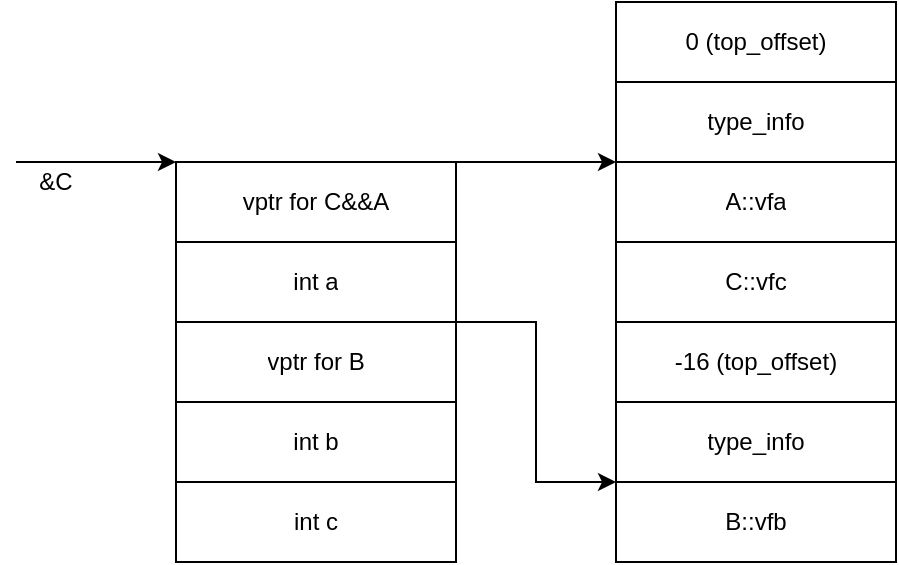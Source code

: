 <mxfile version="13.8.8" type="github" pages="2">
  <diagram id="C5RBs43oDa-KdzZeNtuy" name="Page-1">
    <mxGraphModel dx="780" dy="752" grid="1" gridSize="10" guides="1" tooltips="1" connect="1" arrows="1" fold="1" page="1" pageScale="1" pageWidth="827" pageHeight="1169" math="0" shadow="0">
      <root>
        <mxCell id="WIyWlLk6GJQsqaUBKTNV-0" />
        <mxCell id="WIyWlLk6GJQsqaUBKTNV-1" parent="WIyWlLk6GJQsqaUBKTNV-0" />
        <mxCell id="y89lDDbyIAxUnuFR2dNN-3" value="" style="endArrow=classic;html=1;entryX=0;entryY=0;entryDx=0;entryDy=0;" parent="WIyWlLk6GJQsqaUBKTNV-1" edge="1">
          <mxGeometry width="50" height="50" relative="1" as="geometry">
            <mxPoint x="80" y="160" as="sourcePoint" />
            <mxPoint x="160" y="160" as="targetPoint" />
          </mxGeometry>
        </mxCell>
        <mxCell id="y89lDDbyIAxUnuFR2dNN-4" value="&amp;amp;C" style="text;html=1;strokeColor=none;fillColor=none;align=center;verticalAlign=middle;whiteSpace=wrap;rounded=0;" parent="WIyWlLk6GJQsqaUBKTNV-1" vertex="1">
          <mxGeometry x="80" y="160" width="40" height="20" as="geometry" />
        </mxCell>
        <mxCell id="y89lDDbyIAxUnuFR2dNN-9" value="" style="endArrow=classic;html=1;entryX=0;entryY=0;entryDx=0;entryDy=0;" parent="WIyWlLk6GJQsqaUBKTNV-1" edge="1">
          <mxGeometry width="50" height="50" relative="1" as="geometry">
            <mxPoint x="300" y="160" as="sourcePoint" />
            <mxPoint x="380" y="160" as="targetPoint" />
          </mxGeometry>
        </mxCell>
        <mxCell id="y89lDDbyIAxUnuFR2dNN-24" value="" style="shape=table;html=1;whiteSpace=wrap;startSize=0;container=1;collapsible=0;childLayout=tableLayout;" parent="WIyWlLk6GJQsqaUBKTNV-1" vertex="1">
          <mxGeometry x="160" y="160" width="140" height="200" as="geometry" />
        </mxCell>
        <mxCell id="y89lDDbyIAxUnuFR2dNN-25" value="" style="shape=partialRectangle;html=1;whiteSpace=wrap;collapsible=0;dropTarget=0;pointerEvents=0;fillColor=none;top=0;left=0;bottom=0;right=0;points=[[0,0.5],[1,0.5]];portConstraint=eastwest;" parent="y89lDDbyIAxUnuFR2dNN-24" vertex="1">
          <mxGeometry width="140" height="40" as="geometry" />
        </mxCell>
        <mxCell id="y89lDDbyIAxUnuFR2dNN-26" value="&lt;span&gt;vptr for C&amp;amp;&amp;amp;A&lt;/span&gt;" style="shape=partialRectangle;html=1;whiteSpace=wrap;connectable=0;overflow=hidden;fillColor=none;top=0;left=0;bottom=0;right=0;" parent="y89lDDbyIAxUnuFR2dNN-25" vertex="1">
          <mxGeometry width="140" height="40" as="geometry" />
        </mxCell>
        <mxCell id="y89lDDbyIAxUnuFR2dNN-27" value="" style="shape=partialRectangle;html=1;whiteSpace=wrap;collapsible=0;dropTarget=0;pointerEvents=0;fillColor=none;top=0;left=0;bottom=0;right=0;points=[[0,0.5],[1,0.5]];portConstraint=eastwest;" parent="y89lDDbyIAxUnuFR2dNN-24" vertex="1">
          <mxGeometry y="40" width="140" height="40" as="geometry" />
        </mxCell>
        <mxCell id="y89lDDbyIAxUnuFR2dNN-28" value="&lt;span&gt;int a&lt;/span&gt;" style="shape=partialRectangle;html=1;whiteSpace=wrap;connectable=0;overflow=hidden;fillColor=none;top=0;left=0;bottom=0;right=0;" parent="y89lDDbyIAxUnuFR2dNN-27" vertex="1">
          <mxGeometry width="140" height="40" as="geometry" />
        </mxCell>
        <mxCell id="y89lDDbyIAxUnuFR2dNN-29" value="" style="shape=partialRectangle;html=1;whiteSpace=wrap;collapsible=0;dropTarget=0;pointerEvents=0;fillColor=none;top=0;left=0;bottom=0;right=0;points=[[0,0.5],[1,0.5]];portConstraint=eastwest;" parent="y89lDDbyIAxUnuFR2dNN-24" vertex="1">
          <mxGeometry y="80" width="140" height="40" as="geometry" />
        </mxCell>
        <mxCell id="y89lDDbyIAxUnuFR2dNN-30" value="vptr for B" style="shape=partialRectangle;html=1;whiteSpace=wrap;connectable=0;overflow=hidden;fillColor=none;top=0;left=0;bottom=0;right=0;" parent="y89lDDbyIAxUnuFR2dNN-29" vertex="1">
          <mxGeometry width="140" height="40" as="geometry" />
        </mxCell>
        <mxCell id="y89lDDbyIAxUnuFR2dNN-31" value="" style="shape=partialRectangle;html=1;whiteSpace=wrap;collapsible=0;dropTarget=0;pointerEvents=0;fillColor=none;top=0;left=0;bottom=0;right=0;points=[[0,0.5],[1,0.5]];portConstraint=eastwest;" parent="y89lDDbyIAxUnuFR2dNN-24" vertex="1">
          <mxGeometry y="120" width="140" height="40" as="geometry" />
        </mxCell>
        <mxCell id="y89lDDbyIAxUnuFR2dNN-32" value="int b" style="shape=partialRectangle;html=1;whiteSpace=wrap;connectable=0;overflow=hidden;fillColor=none;top=0;left=0;bottom=0;right=0;" parent="y89lDDbyIAxUnuFR2dNN-31" vertex="1">
          <mxGeometry width="140" height="40" as="geometry" />
        </mxCell>
        <mxCell id="y89lDDbyIAxUnuFR2dNN-33" value="" style="shape=partialRectangle;html=1;whiteSpace=wrap;collapsible=0;dropTarget=0;pointerEvents=0;fillColor=none;top=0;left=0;bottom=0;right=0;points=[[0,0.5],[1,0.5]];portConstraint=eastwest;" parent="y89lDDbyIAxUnuFR2dNN-24" vertex="1">
          <mxGeometry y="160" width="140" height="40" as="geometry" />
        </mxCell>
        <mxCell id="y89lDDbyIAxUnuFR2dNN-34" value="int c" style="shape=partialRectangle;html=1;whiteSpace=wrap;connectable=0;overflow=hidden;fillColor=none;top=0;left=0;bottom=0;right=0;" parent="y89lDDbyIAxUnuFR2dNN-33" vertex="1">
          <mxGeometry width="140" height="40" as="geometry" />
        </mxCell>
        <mxCell id="y89lDDbyIAxUnuFR2dNN-35" value="" style="shape=table;html=1;whiteSpace=wrap;startSize=0;container=1;collapsible=0;childLayout=tableLayout;" parent="WIyWlLk6GJQsqaUBKTNV-1" vertex="1">
          <mxGeometry x="380" y="80" width="140" height="280" as="geometry" />
        </mxCell>
        <mxCell id="y89lDDbyIAxUnuFR2dNN-36" value="" style="shape=partialRectangle;html=1;whiteSpace=wrap;collapsible=0;dropTarget=0;pointerEvents=0;fillColor=none;top=0;left=0;bottom=0;right=0;points=[[0,0.5],[1,0.5]];portConstraint=eastwest;" parent="y89lDDbyIAxUnuFR2dNN-35" vertex="1">
          <mxGeometry width="140" height="40" as="geometry" />
        </mxCell>
        <mxCell id="y89lDDbyIAxUnuFR2dNN-37" value="0 (top_offset)" style="shape=partialRectangle;html=1;whiteSpace=wrap;connectable=0;overflow=hidden;fillColor=none;top=0;left=0;bottom=0;right=0;" parent="y89lDDbyIAxUnuFR2dNN-36" vertex="1">
          <mxGeometry width="140" height="40" as="geometry" />
        </mxCell>
        <mxCell id="y89lDDbyIAxUnuFR2dNN-38" value="" style="shape=partialRectangle;html=1;whiteSpace=wrap;collapsible=0;dropTarget=0;pointerEvents=0;fillColor=none;top=0;left=0;bottom=0;right=0;points=[[0,0.5],[1,0.5]];portConstraint=eastwest;" parent="y89lDDbyIAxUnuFR2dNN-35" vertex="1">
          <mxGeometry y="40" width="140" height="40" as="geometry" />
        </mxCell>
        <mxCell id="y89lDDbyIAxUnuFR2dNN-39" value="type_info" style="shape=partialRectangle;html=1;whiteSpace=wrap;connectable=0;overflow=hidden;fillColor=none;top=0;left=0;bottom=0;right=0;" parent="y89lDDbyIAxUnuFR2dNN-38" vertex="1">
          <mxGeometry width="140" height="40" as="geometry" />
        </mxCell>
        <mxCell id="y89lDDbyIAxUnuFR2dNN-40" value="" style="shape=partialRectangle;html=1;whiteSpace=wrap;collapsible=0;dropTarget=0;pointerEvents=0;fillColor=none;top=0;left=0;bottom=0;right=0;points=[[0,0.5],[1,0.5]];portConstraint=eastwest;" parent="y89lDDbyIAxUnuFR2dNN-35" vertex="1">
          <mxGeometry y="80" width="140" height="40" as="geometry" />
        </mxCell>
        <mxCell id="y89lDDbyIAxUnuFR2dNN-41" value="A::vfa" style="shape=partialRectangle;html=1;whiteSpace=wrap;connectable=0;overflow=hidden;fillColor=none;top=0;left=0;bottom=0;right=0;" parent="y89lDDbyIAxUnuFR2dNN-40" vertex="1">
          <mxGeometry width="140" height="40" as="geometry" />
        </mxCell>
        <mxCell id="y89lDDbyIAxUnuFR2dNN-42" value="" style="shape=partialRectangle;html=1;whiteSpace=wrap;collapsible=0;dropTarget=0;pointerEvents=0;fillColor=none;top=0;left=0;bottom=0;right=0;points=[[0,0.5],[1,0.5]];portConstraint=eastwest;" parent="y89lDDbyIAxUnuFR2dNN-35" vertex="1">
          <mxGeometry y="120" width="140" height="40" as="geometry" />
        </mxCell>
        <mxCell id="y89lDDbyIAxUnuFR2dNN-43" value="C::vfc" style="shape=partialRectangle;html=1;whiteSpace=wrap;connectable=0;overflow=hidden;fillColor=none;top=0;left=0;bottom=0;right=0;" parent="y89lDDbyIAxUnuFR2dNN-42" vertex="1">
          <mxGeometry width="140" height="40" as="geometry" />
        </mxCell>
        <mxCell id="y89lDDbyIAxUnuFR2dNN-44" value="" style="shape=partialRectangle;html=1;whiteSpace=wrap;collapsible=0;dropTarget=0;pointerEvents=0;fillColor=none;top=0;left=0;bottom=0;right=0;points=[[0,0.5],[1,0.5]];portConstraint=eastwest;" parent="y89lDDbyIAxUnuFR2dNN-35" vertex="1">
          <mxGeometry y="160" width="140" height="40" as="geometry" />
        </mxCell>
        <mxCell id="y89lDDbyIAxUnuFR2dNN-45" value="-16 (top_offset)" style="shape=partialRectangle;html=1;whiteSpace=wrap;connectable=0;overflow=hidden;fillColor=none;top=0;left=0;bottom=0;right=0;" parent="y89lDDbyIAxUnuFR2dNN-44" vertex="1">
          <mxGeometry width="140" height="40" as="geometry" />
        </mxCell>
        <mxCell id="y89lDDbyIAxUnuFR2dNN-46" value="" style="shape=partialRectangle;html=1;whiteSpace=wrap;collapsible=0;dropTarget=0;pointerEvents=0;fillColor=none;top=0;left=0;bottom=0;right=0;points=[[0,0.5],[1,0.5]];portConstraint=eastwest;" parent="y89lDDbyIAxUnuFR2dNN-35" vertex="1">
          <mxGeometry y="200" width="140" height="40" as="geometry" />
        </mxCell>
        <mxCell id="y89lDDbyIAxUnuFR2dNN-47" value="type_info" style="shape=partialRectangle;html=1;whiteSpace=wrap;connectable=0;overflow=hidden;fillColor=none;top=0;left=0;bottom=0;right=0;" parent="y89lDDbyIAxUnuFR2dNN-46" vertex="1">
          <mxGeometry width="140" height="40" as="geometry" />
        </mxCell>
        <mxCell id="y89lDDbyIAxUnuFR2dNN-48" value="" style="shape=partialRectangle;html=1;whiteSpace=wrap;collapsible=0;dropTarget=0;pointerEvents=0;fillColor=none;top=0;left=0;bottom=0;right=0;points=[[0,0.5],[1,0.5]];portConstraint=eastwest;" parent="y89lDDbyIAxUnuFR2dNN-35" vertex="1">
          <mxGeometry y="240" width="140" height="40" as="geometry" />
        </mxCell>
        <mxCell id="y89lDDbyIAxUnuFR2dNN-49" value="B::vfb" style="shape=partialRectangle;html=1;whiteSpace=wrap;connectable=0;overflow=hidden;fillColor=none;top=0;left=0;bottom=0;right=0;" parent="y89lDDbyIAxUnuFR2dNN-48" vertex="1">
          <mxGeometry width="140" height="40" as="geometry" />
        </mxCell>
        <mxCell id="y89lDDbyIAxUnuFR2dNN-50" style="edgeStyle=orthogonalEdgeStyle;rounded=0;orthogonalLoop=1;jettySize=auto;html=1;" parent="WIyWlLk6GJQsqaUBKTNV-1" edge="1">
          <mxGeometry relative="1" as="geometry">
            <mxPoint x="380" y="320" as="targetPoint" />
            <Array as="points">
              <mxPoint x="300" y="240" />
              <mxPoint x="340" y="240" />
              <mxPoint x="340" y="320" />
              <mxPoint x="380" y="320" />
            </Array>
            <mxPoint x="300" y="240" as="sourcePoint" />
          </mxGeometry>
        </mxCell>
      </root>
    </mxGraphModel>
  </diagram>
  <diagram id="XkPAOWIO8l7YvOXpCbVt" name="Page-2">
    <mxGraphModel dx="780" dy="752" grid="1" gridSize="10" guides="1" tooltips="1" connect="1" arrows="1" fold="1" page="1" pageScale="1" pageWidth="850" pageHeight="1100" math="0" shadow="0">
      <root>
        <mxCell id="dKDHYjcSmhclD4qIwfsD-0" />
        <mxCell id="dKDHYjcSmhclD4qIwfsD-1" parent="dKDHYjcSmhclD4qIwfsD-0" />
        <mxCell id="JhyzTTC5hSeloBepiJR5-0" value="" style="endArrow=classic;html=1;entryX=0;entryY=0;entryDx=0;entryDy=0;" edge="1" parent="dKDHYjcSmhclD4qIwfsD-1">
          <mxGeometry width="50" height="50" relative="1" as="geometry">
            <mxPoint x="80" y="160" as="sourcePoint" />
            <mxPoint x="160" y="160" as="targetPoint" />
          </mxGeometry>
        </mxCell>
        <mxCell id="JhyzTTC5hSeloBepiJR5-1" value="&amp;amp;D" style="text;html=1;strokeColor=none;fillColor=none;align=center;verticalAlign=middle;whiteSpace=wrap;rounded=0;" vertex="1" parent="dKDHYjcSmhclD4qIwfsD-1">
          <mxGeometry x="80" y="160" width="40" height="20" as="geometry" />
        </mxCell>
        <mxCell id="JhyzTTC5hSeloBepiJR5-2" value="" style="endArrow=classic;html=1;entryX=0;entryY=0;entryDx=0;entryDy=0;" edge="1" parent="dKDHYjcSmhclD4qIwfsD-1">
          <mxGeometry width="50" height="50" relative="1" as="geometry">
            <mxPoint x="300" y="160" as="sourcePoint" />
            <mxPoint x="380" y="160" as="targetPoint" />
          </mxGeometry>
        </mxCell>
        <mxCell id="JhyzTTC5hSeloBepiJR5-30" value="" style="shape=table;html=1;whiteSpace=wrap;startSize=0;container=1;collapsible=0;childLayout=tableLayout;" vertex="1" parent="dKDHYjcSmhclD4qIwfsD-1">
          <mxGeometry x="160" y="160" width="140" height="280" as="geometry" />
        </mxCell>
        <mxCell id="JhyzTTC5hSeloBepiJR5-31" value="" style="shape=partialRectangle;html=1;whiteSpace=wrap;collapsible=0;dropTarget=0;pointerEvents=0;fillColor=none;top=0;left=0;bottom=0;right=0;points=[[0,0.5],[1,0.5]];portConstraint=eastwest;" vertex="1" parent="JhyzTTC5hSeloBepiJR5-30">
          <mxGeometry width="140" height="40" as="geometry" />
        </mxCell>
        <mxCell id="JhyzTTC5hSeloBepiJR5-32" value="vptr for B&amp;amp;&amp;amp;D" style="shape=partialRectangle;html=1;whiteSpace=wrap;connectable=0;overflow=hidden;fillColor=none;top=0;left=0;bottom=0;right=0;" vertex="1" parent="JhyzTTC5hSeloBepiJR5-31">
          <mxGeometry width="140" height="40" as="geometry" />
        </mxCell>
        <mxCell id="JhyzTTC5hSeloBepiJR5-33" value="" style="shape=partialRectangle;html=1;whiteSpace=wrap;collapsible=0;dropTarget=0;pointerEvents=0;fillColor=none;top=0;left=0;bottom=0;right=0;points=[[0,0.5],[1,0.5]];portConstraint=eastwest;" vertex="1" parent="JhyzTTC5hSeloBepiJR5-30">
          <mxGeometry y="40" width="140" height="40" as="geometry" />
        </mxCell>
        <mxCell id="JhyzTTC5hSeloBepiJR5-34" value="int b" style="shape=partialRectangle;html=1;whiteSpace=wrap;connectable=0;overflow=hidden;fillColor=none;top=0;left=0;bottom=0;right=0;" vertex="1" parent="JhyzTTC5hSeloBepiJR5-33">
          <mxGeometry width="140" height="40" as="geometry" />
        </mxCell>
        <mxCell id="JhyzTTC5hSeloBepiJR5-35" value="" style="shape=partialRectangle;html=1;whiteSpace=wrap;collapsible=0;dropTarget=0;pointerEvents=0;fillColor=none;top=0;left=0;bottom=0;right=0;points=[[0,0.5],[1,0.5]];portConstraint=eastwest;" vertex="1" parent="JhyzTTC5hSeloBepiJR5-30">
          <mxGeometry y="80" width="140" height="40" as="geometry" />
        </mxCell>
        <mxCell id="JhyzTTC5hSeloBepiJR5-36" value="vptr for C" style="shape=partialRectangle;html=1;whiteSpace=wrap;connectable=0;overflow=hidden;fillColor=none;top=0;left=0;bottom=0;right=0;" vertex="1" parent="JhyzTTC5hSeloBepiJR5-35">
          <mxGeometry width="140" height="40" as="geometry" />
        </mxCell>
        <mxCell id="JhyzTTC5hSeloBepiJR5-37" value="" style="shape=partialRectangle;html=1;whiteSpace=wrap;collapsible=0;dropTarget=0;pointerEvents=0;fillColor=none;top=0;left=0;bottom=0;right=0;points=[[0,0.5],[1,0.5]];portConstraint=eastwest;" vertex="1" parent="JhyzTTC5hSeloBepiJR5-30">
          <mxGeometry y="120" width="140" height="40" as="geometry" />
        </mxCell>
        <mxCell id="JhyzTTC5hSeloBepiJR5-38" value="int c" style="shape=partialRectangle;html=1;whiteSpace=wrap;connectable=0;overflow=hidden;fillColor=none;top=0;left=0;bottom=0;right=0;" vertex="1" parent="JhyzTTC5hSeloBepiJR5-37">
          <mxGeometry width="140" height="40" as="geometry" />
        </mxCell>
        <mxCell id="JhyzTTC5hSeloBepiJR5-39" value="" style="shape=partialRectangle;html=1;whiteSpace=wrap;collapsible=0;dropTarget=0;pointerEvents=0;fillColor=none;top=0;left=0;bottom=0;right=0;points=[[0,0.5],[1,0.5]];portConstraint=eastwest;" vertex="1" parent="JhyzTTC5hSeloBepiJR5-30">
          <mxGeometry y="160" width="140" height="40" as="geometry" />
        </mxCell>
        <mxCell id="JhyzTTC5hSeloBepiJR5-40" value="int d" style="shape=partialRectangle;html=1;whiteSpace=wrap;connectable=0;overflow=hidden;fillColor=none;top=0;left=0;bottom=0;right=0;" vertex="1" parent="JhyzTTC5hSeloBepiJR5-39">
          <mxGeometry width="140" height="40" as="geometry" />
        </mxCell>
        <mxCell id="JhyzTTC5hSeloBepiJR5-41" value="" style="shape=partialRectangle;html=1;whiteSpace=wrap;collapsible=0;dropTarget=0;pointerEvents=0;fillColor=none;top=0;left=0;bottom=0;right=0;points=[[0,0.5],[1,0.5]];portConstraint=eastwest;" vertex="1" parent="JhyzTTC5hSeloBepiJR5-30">
          <mxGeometry y="200" width="140" height="40" as="geometry" />
        </mxCell>
        <mxCell id="JhyzTTC5hSeloBepiJR5-42" value="vptr for A" style="shape=partialRectangle;html=1;whiteSpace=wrap;connectable=0;overflow=hidden;fillColor=none;top=0;left=0;bottom=0;right=0;" vertex="1" parent="JhyzTTC5hSeloBepiJR5-41">
          <mxGeometry width="140" height="40" as="geometry" />
        </mxCell>
        <mxCell id="EvWwBZrjoh71ok28CEhX-0" style="shape=partialRectangle;html=1;whiteSpace=wrap;collapsible=0;dropTarget=0;pointerEvents=0;fillColor=none;top=0;left=0;bottom=0;right=0;points=[[0,0.5],[1,0.5]];portConstraint=eastwest;" vertex="1" parent="JhyzTTC5hSeloBepiJR5-30">
          <mxGeometry y="240" width="140" height="40" as="geometry" />
        </mxCell>
        <mxCell id="EvWwBZrjoh71ok28CEhX-1" value="int a" style="shape=partialRectangle;html=1;whiteSpace=wrap;connectable=0;overflow=hidden;fillColor=none;top=0;left=0;bottom=0;right=0;" vertex="1" parent="EvWwBZrjoh71ok28CEhX-0">
          <mxGeometry width="140" height="40" as="geometry" />
        </mxCell>
        <mxCell id="EvWwBZrjoh71ok28CEhX-2" value="" style="shape=table;html=1;whiteSpace=wrap;startSize=0;container=1;collapsible=0;childLayout=tableLayout;" vertex="1" parent="dKDHYjcSmhclD4qIwfsD-1">
          <mxGeometry x="380" y="40" width="140" height="520" as="geometry" />
        </mxCell>
        <mxCell id="EvWwBZrjoh71ok28CEhX-3" value="" style="shape=partialRectangle;html=1;whiteSpace=wrap;collapsible=0;dropTarget=0;pointerEvents=0;fillColor=none;top=0;left=0;bottom=0;right=0;points=[[0,0.5],[1,0.5]];portConstraint=eastwest;" vertex="1" parent="EvWwBZrjoh71ok28CEhX-2">
          <mxGeometry width="140" height="40" as="geometry" />
        </mxCell>
        <mxCell id="EvWwBZrjoh71ok28CEhX-4" value="32 (vbase_offset)" style="shape=partialRectangle;html=1;whiteSpace=wrap;connectable=0;overflow=hidden;fillColor=none;top=0;left=0;bottom=0;right=0;" vertex="1" parent="EvWwBZrjoh71ok28CEhX-3">
          <mxGeometry width="140" height="40" as="geometry" />
        </mxCell>
        <mxCell id="EvWwBZrjoh71ok28CEhX-5" value="" style="shape=partialRectangle;html=1;whiteSpace=wrap;collapsible=0;dropTarget=0;pointerEvents=0;fillColor=none;top=0;left=0;bottom=0;right=0;points=[[0,0.5],[1,0.5]];portConstraint=eastwest;" vertex="1" parent="EvWwBZrjoh71ok28CEhX-2">
          <mxGeometry y="40" width="140" height="40" as="geometry" />
        </mxCell>
        <mxCell id="EvWwBZrjoh71ok28CEhX-6" value="0 (top_offset)" style="shape=partialRectangle;html=1;whiteSpace=wrap;connectable=0;overflow=hidden;fillColor=none;top=0;left=0;bottom=0;right=0;" vertex="1" parent="EvWwBZrjoh71ok28CEhX-5">
          <mxGeometry width="140" height="40" as="geometry" />
        </mxCell>
        <mxCell id="EvWwBZrjoh71ok28CEhX-7" value="" style="shape=partialRectangle;html=1;whiteSpace=wrap;collapsible=0;dropTarget=0;pointerEvents=0;fillColor=none;top=0;left=0;bottom=0;right=0;points=[[0,0.5],[1,0.5]];portConstraint=eastwest;" vertex="1" parent="EvWwBZrjoh71ok28CEhX-2">
          <mxGeometry y="80" width="140" height="40" as="geometry" />
        </mxCell>
        <mxCell id="EvWwBZrjoh71ok28CEhX-8" value="type_info" style="shape=partialRectangle;html=1;whiteSpace=wrap;connectable=0;overflow=hidden;fillColor=none;top=0;left=0;bottom=0;right=0;" vertex="1" parent="EvWwBZrjoh71ok28CEhX-7">
          <mxGeometry width="140" height="40" as="geometry" />
        </mxCell>
        <mxCell id="EvWwBZrjoh71ok28CEhX-9" value="" style="shape=partialRectangle;html=1;whiteSpace=wrap;collapsible=0;dropTarget=0;pointerEvents=0;fillColor=none;top=0;left=0;bottom=0;right=0;points=[[0,0.5],[1,0.5]];portConstraint=eastwest;" vertex="1" parent="EvWwBZrjoh71ok28CEhX-2">
          <mxGeometry y="120" width="140" height="40" as="geometry" />
        </mxCell>
        <mxCell id="EvWwBZrjoh71ok28CEhX-10" value="B::vfb" style="shape=partialRectangle;html=1;whiteSpace=wrap;connectable=0;overflow=hidden;fillColor=none;top=0;left=0;bottom=0;right=0;" vertex="1" parent="EvWwBZrjoh71ok28CEhX-9">
          <mxGeometry width="140" height="40" as="geometry" />
        </mxCell>
        <mxCell id="EvWwBZrjoh71ok28CEhX-11" value="" style="shape=partialRectangle;html=1;whiteSpace=wrap;collapsible=0;dropTarget=0;pointerEvents=0;fillColor=none;top=0;left=0;bottom=0;right=0;points=[[0,0.5],[1,0.5]];portConstraint=eastwest;" vertex="1" parent="EvWwBZrjoh71ok28CEhX-2">
          <mxGeometry y="160" width="140" height="40" as="geometry" />
        </mxCell>
        <mxCell id="EvWwBZrjoh71ok28CEhX-12" value="D::vfd" style="shape=partialRectangle;html=1;whiteSpace=wrap;connectable=0;overflow=hidden;fillColor=none;top=0;left=0;bottom=0;right=0;" vertex="1" parent="EvWwBZrjoh71ok28CEhX-11">
          <mxGeometry width="140" height="40" as="geometry" />
        </mxCell>
        <mxCell id="EvWwBZrjoh71ok28CEhX-13" value="" style="shape=partialRectangle;html=1;whiteSpace=wrap;collapsible=0;dropTarget=0;pointerEvents=0;fillColor=none;top=0;left=0;bottom=0;right=0;points=[[0,0.5],[1,0.5]];portConstraint=eastwest;" vertex="1" parent="EvWwBZrjoh71ok28CEhX-2">
          <mxGeometry y="200" width="140" height="40" as="geometry" />
        </mxCell>
        <mxCell id="EvWwBZrjoh71ok28CEhX-14" value="16 (vbase_offset)" style="shape=partialRectangle;html=1;whiteSpace=wrap;connectable=0;overflow=hidden;fillColor=none;top=0;left=0;bottom=0;right=0;" vertex="1" parent="EvWwBZrjoh71ok28CEhX-13">
          <mxGeometry width="140" height="40" as="geometry" />
        </mxCell>
        <mxCell id="EvWwBZrjoh71ok28CEhX-15" style="shape=partialRectangle;html=1;whiteSpace=wrap;collapsible=0;dropTarget=0;pointerEvents=0;fillColor=none;top=0;left=0;bottom=0;right=0;points=[[0,0.5],[1,0.5]];portConstraint=eastwest;" vertex="1" parent="EvWwBZrjoh71ok28CEhX-2">
          <mxGeometry y="240" width="140" height="40" as="geometry" />
        </mxCell>
        <mxCell id="EvWwBZrjoh71ok28CEhX-16" value="-16 (top_offset)" style="shape=partialRectangle;html=1;whiteSpace=wrap;connectable=0;overflow=hidden;fillColor=none;top=0;left=0;bottom=0;right=0;" vertex="1" parent="EvWwBZrjoh71ok28CEhX-15">
          <mxGeometry width="140" height="40" as="geometry" />
        </mxCell>
        <mxCell id="qAiKo3PPREqz0GD29_dM-2" style="shape=partialRectangle;html=1;whiteSpace=wrap;collapsible=0;dropTarget=0;pointerEvents=0;fillColor=none;top=0;left=0;bottom=0;right=0;points=[[0,0.5],[1,0.5]];portConstraint=eastwest;" vertex="1" parent="EvWwBZrjoh71ok28CEhX-2">
          <mxGeometry y="280" width="140" height="40" as="geometry" />
        </mxCell>
        <mxCell id="qAiKo3PPREqz0GD29_dM-3" value="type_info" style="shape=partialRectangle;html=1;whiteSpace=wrap;connectable=0;overflow=hidden;fillColor=none;top=0;left=0;bottom=0;right=0;" vertex="1" parent="qAiKo3PPREqz0GD29_dM-2">
          <mxGeometry width="140" height="40" as="geometry" />
        </mxCell>
        <mxCell id="qAiKo3PPREqz0GD29_dM-0" style="shape=partialRectangle;html=1;whiteSpace=wrap;collapsible=0;dropTarget=0;pointerEvents=0;fillColor=none;top=0;left=0;bottom=0;right=0;points=[[0,0.5],[1,0.5]];portConstraint=eastwest;" vertex="1" parent="EvWwBZrjoh71ok28CEhX-2">
          <mxGeometry y="320" width="140" height="40" as="geometry" />
        </mxCell>
        <mxCell id="qAiKo3PPREqz0GD29_dM-1" value="C::vfc" style="shape=partialRectangle;html=1;whiteSpace=wrap;connectable=0;overflow=hidden;fillColor=none;top=0;left=0;bottom=0;right=0;" vertex="1" parent="qAiKo3PPREqz0GD29_dM-0">
          <mxGeometry width="140" height="40" as="geometry" />
        </mxCell>
        <mxCell id="qAiKo3PPREqz0GD29_dM-4" style="shape=partialRectangle;html=1;whiteSpace=wrap;collapsible=0;dropTarget=0;pointerEvents=0;fillColor=none;top=0;left=0;bottom=0;right=0;points=[[0,0.5],[1,0.5]];portConstraint=eastwest;" vertex="1" parent="EvWwBZrjoh71ok28CEhX-2">
          <mxGeometry y="360" width="140" height="40" as="geometry" />
        </mxCell>
        <mxCell id="qAiKo3PPREqz0GD29_dM-5" value="0 (base_offset)" style="shape=partialRectangle;html=1;whiteSpace=wrap;connectable=0;overflow=hidden;fillColor=none;top=0;left=0;bottom=0;right=0;" vertex="1" parent="qAiKo3PPREqz0GD29_dM-4">
          <mxGeometry width="140" height="40" as="geometry" />
        </mxCell>
        <mxCell id="qAiKo3PPREqz0GD29_dM-10" style="shape=partialRectangle;html=1;whiteSpace=wrap;collapsible=0;dropTarget=0;pointerEvents=0;fillColor=none;top=0;left=0;bottom=0;right=0;points=[[0,0.5],[1,0.5]];portConstraint=eastwest;" vertex="1" parent="EvWwBZrjoh71ok28CEhX-2">
          <mxGeometry y="400" width="140" height="40" as="geometry" />
        </mxCell>
        <mxCell id="qAiKo3PPREqz0GD29_dM-11" value="-32 (top_offset)" style="shape=partialRectangle;html=1;whiteSpace=wrap;connectable=0;overflow=hidden;fillColor=none;top=0;left=0;bottom=0;right=0;" vertex="1" parent="qAiKo3PPREqz0GD29_dM-10">
          <mxGeometry width="140" height="40" as="geometry" />
        </mxCell>
        <mxCell id="qAiKo3PPREqz0GD29_dM-8" style="shape=partialRectangle;html=1;whiteSpace=wrap;collapsible=0;dropTarget=0;pointerEvents=0;fillColor=none;top=0;left=0;bottom=0;right=0;points=[[0,0.5],[1,0.5]];portConstraint=eastwest;" vertex="1" parent="EvWwBZrjoh71ok28CEhX-2">
          <mxGeometry y="440" width="140" height="40" as="geometry" />
        </mxCell>
        <mxCell id="qAiKo3PPREqz0GD29_dM-9" value="type_info" style="shape=partialRectangle;html=1;whiteSpace=wrap;connectable=0;overflow=hidden;fillColor=none;top=0;left=0;bottom=0;right=0;" vertex="1" parent="qAiKo3PPREqz0GD29_dM-8">
          <mxGeometry width="140" height="40" as="geometry" />
        </mxCell>
        <mxCell id="qAiKo3PPREqz0GD29_dM-6" style="shape=partialRectangle;html=1;whiteSpace=wrap;collapsible=0;dropTarget=0;pointerEvents=0;fillColor=none;top=0;left=0;bottom=0;right=0;points=[[0,0.5],[1,0.5]];portConstraint=eastwest;" vertex="1" parent="EvWwBZrjoh71ok28CEhX-2">
          <mxGeometry y="480" width="140" height="40" as="geometry" />
        </mxCell>
        <mxCell id="qAiKo3PPREqz0GD29_dM-7" value="A::vfa" style="shape=partialRectangle;html=1;whiteSpace=wrap;connectable=0;overflow=hidden;fillColor=none;top=0;left=0;bottom=0;right=0;" vertex="1" parent="qAiKo3PPREqz0GD29_dM-6">
          <mxGeometry width="140" height="40" as="geometry" />
        </mxCell>
        <mxCell id="qAiKo3PPREqz0GD29_dM-14" style="edgeStyle=orthogonalEdgeStyle;rounded=0;orthogonalLoop=1;jettySize=auto;html=1;entryX=0;entryY=0.05;entryDx=0;entryDy=0;entryPerimeter=0;" edge="1" parent="dKDHYjcSmhclD4qIwfsD-1" source="JhyzTTC5hSeloBepiJR5-41" target="qAiKo3PPREqz0GD29_dM-6">
          <mxGeometry relative="1" as="geometry">
            <Array as="points">
              <mxPoint x="340" y="360" />
              <mxPoint x="340" y="522" />
            </Array>
          </mxGeometry>
        </mxCell>
        <mxCell id="qAiKo3PPREqz0GD29_dM-16" style="edgeStyle=orthogonalEdgeStyle;rounded=0;orthogonalLoop=1;jettySize=auto;html=1;entryX=-0.007;entryY=-0.05;entryDx=0;entryDy=0;entryPerimeter=0;" edge="1" parent="dKDHYjcSmhclD4qIwfsD-1" source="JhyzTTC5hSeloBepiJR5-35" target="qAiKo3PPREqz0GD29_dM-0">
          <mxGeometry relative="1" as="geometry">
            <Array as="points">
              <mxPoint x="340" y="240" />
              <mxPoint x="340" y="358" />
            </Array>
          </mxGeometry>
        </mxCell>
      </root>
    </mxGraphModel>
  </diagram>
</mxfile>
